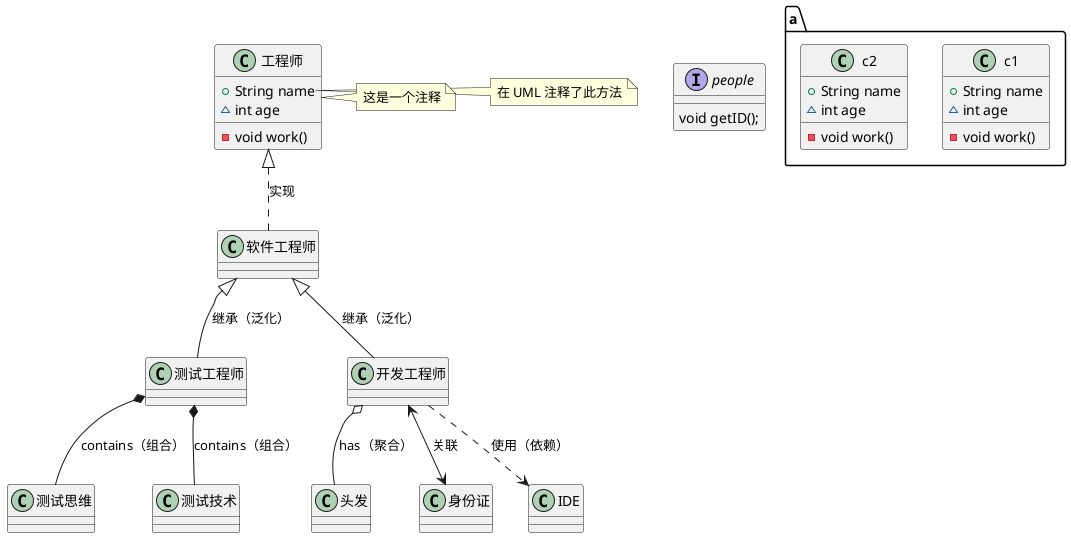 @startuml

class 工程师 {
    +String name
    ~int age
    -void work()
}
note right of 工程师::name
  在 UML 注释了此方法
end note

note right of 工程师 : 这是一个注释


interface people {
    void getID();
}
package a{
    class c1 {
        +String name
        ~int age
        -void work()
    }
    class c2 {
        +String name
        ~int age
        -void work()
    }
}

工程师  <|.. 软件工程师 : 实现

软件工程师 <|-- 测试工程师 : 继承（泛化）

软件工程师 <|-- 开发工程师 : 继承（泛化）

测试工程师 *-- 测试思维 : contains（组合）
测试工程师 *-- 测试技术 : contains（组合）

开发工程师 o-- 头发 : has（聚合）

开发工程师 <--> 身份证 : 关联

开发工程师 ..> IDE : 使用（依赖）

@enduml